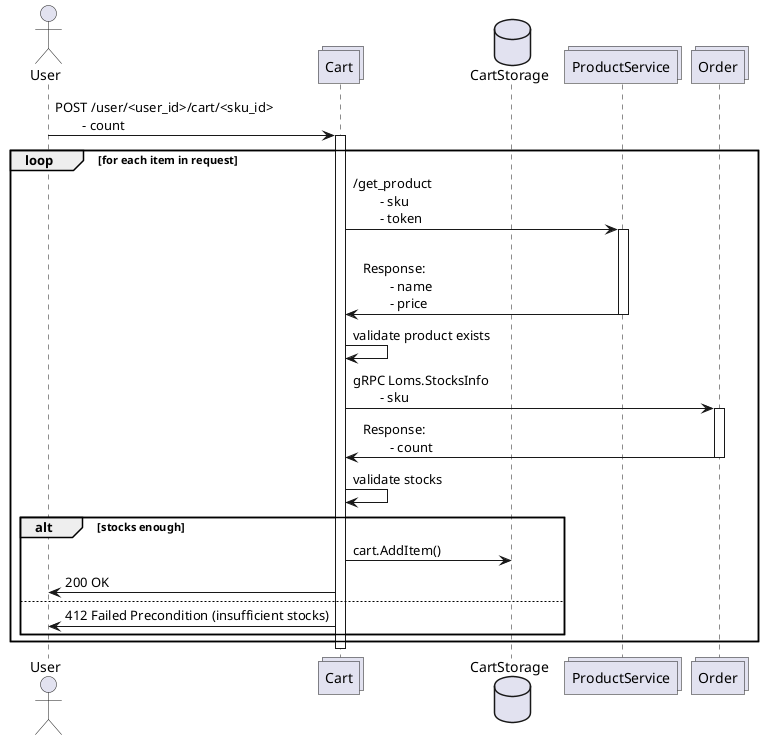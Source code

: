 @startuml

actor User as u
collections Cart as c
database CartStorage as cs
collections ProductService as p
collections Order as o

u -> c : POST /user/<user_id>/cart/<sku_id>\n\t- count
activate c
loop for each item in request
  c -> p : /get_product\n\t- sku\n\t- token
  activate p
    p -> c : \nResponse:\n\t- name\n\t- price
  deactivate p
  c -> c : validate product exists

  c -> o : gRPC Loms.StocksInfo\n\t- sku
  activate o
    o -> c : Response:\n\t- count
  deactivate o
  c -> c : validate stocks
  alt stocks enough
    c -> cs : cart.AddItem()
    c -> u : 200 OK
  else
    c -> u : 412 Failed Precondition (insufficient stocks)
  end
end
deactivate c

@enduml
